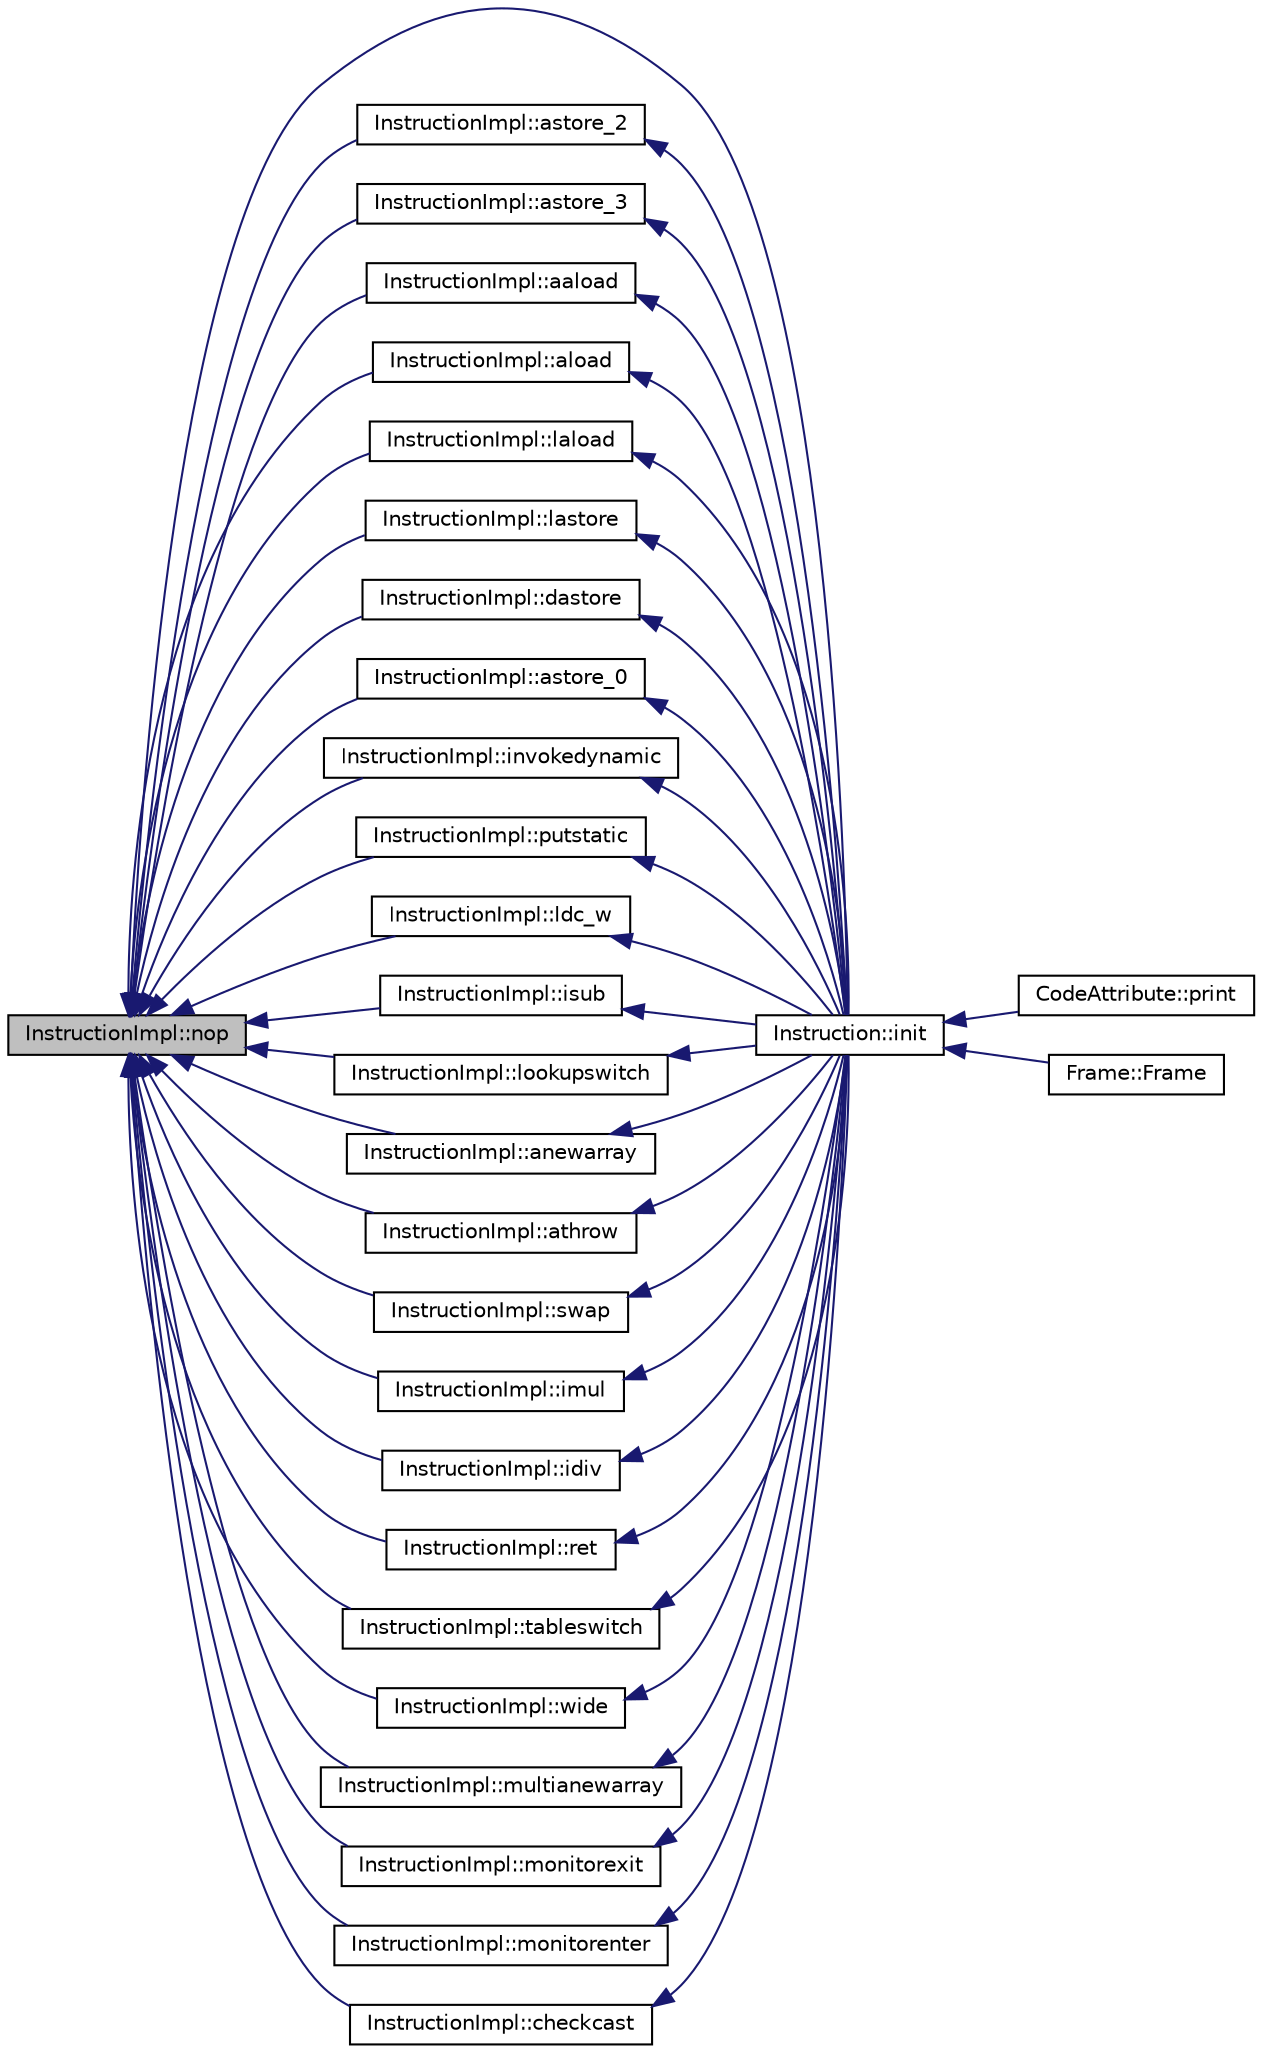 digraph "InstructionImpl::nop"
{
  edge [fontname="Helvetica",fontsize="10",labelfontname="Helvetica",labelfontsize="10"];
  node [fontname="Helvetica",fontsize="10",shape=record];
  rankdir="LR";
  Node1 [label="InstructionImpl::nop",height=0.2,width=0.4,color="black", fillcolor="grey75", style="filled", fontcolor="black"];
  Node1 -> Node2 [dir="back",color="midnightblue",fontsize="10",style="solid",fontname="Helvetica"];
  Node2 [label="Instruction::init",height=0.2,width=0.4,color="black", fillcolor="white", style="filled",URL="$class_instruction.html#a145a172552303c9cbd8a5856e31a701b"];
  Node2 -> Node3 [dir="back",color="midnightblue",fontsize="10",style="solid",fontname="Helvetica"];
  Node3 [label="CodeAttribute::print",height=0.2,width=0.4,color="black", fillcolor="white", style="filled",URL="$class_code_attribute.html#a380eb04a01b0a0db351cf74443067ba4"];
  Node2 -> Node4 [dir="back",color="midnightblue",fontsize="10",style="solid",fontname="Helvetica"];
  Node4 [label="Frame::Frame",height=0.2,width=0.4,color="black", fillcolor="white", style="filled",URL="$struct_frame.html#abe0b370087d05267cab997ecdc78c4bd"];
  Node1 -> Node5 [dir="back",color="midnightblue",fontsize="10",style="solid",fontname="Helvetica"];
  Node5 [label="InstructionImpl::astore_2",height=0.2,width=0.4,color="black", fillcolor="white", style="filled",URL="$class_instruction_impl.html#af75825b606faebaa31f5629712eabc8d"];
  Node5 -> Node2 [dir="back",color="midnightblue",fontsize="10",style="solid",fontname="Helvetica"];
  Node1 -> Node6 [dir="back",color="midnightblue",fontsize="10",style="solid",fontname="Helvetica"];
  Node6 [label="InstructionImpl::astore_3",height=0.2,width=0.4,color="black", fillcolor="white", style="filled",URL="$class_instruction_impl.html#ab479b5925d755dd943dd86d054070dff"];
  Node6 -> Node2 [dir="back",color="midnightblue",fontsize="10",style="solid",fontname="Helvetica"];
  Node1 -> Node7 [dir="back",color="midnightblue",fontsize="10",style="solid",fontname="Helvetica"];
  Node7 [label="InstructionImpl::aaload",height=0.2,width=0.4,color="black", fillcolor="white", style="filled",URL="$class_instruction_impl.html#a3f4845ec999e7748deb58df324a71deb"];
  Node7 -> Node2 [dir="back",color="midnightblue",fontsize="10",style="solid",fontname="Helvetica"];
  Node1 -> Node8 [dir="back",color="midnightblue",fontsize="10",style="solid",fontname="Helvetica"];
  Node8 [label="InstructionImpl::aload",height=0.2,width=0.4,color="black", fillcolor="white", style="filled",URL="$class_instruction_impl.html#acaf8450ee2d7ac32332ffc780d6d3fc2"];
  Node8 -> Node2 [dir="back",color="midnightblue",fontsize="10",style="solid",fontname="Helvetica"];
  Node1 -> Node9 [dir="back",color="midnightblue",fontsize="10",style="solid",fontname="Helvetica"];
  Node9 [label="InstructionImpl::laload",height=0.2,width=0.4,color="black", fillcolor="white", style="filled",URL="$class_instruction_impl.html#a72b5f96fcf66463bedb4a1ccc3e5cedc"];
  Node9 -> Node2 [dir="back",color="midnightblue",fontsize="10",style="solid",fontname="Helvetica"];
  Node1 -> Node10 [dir="back",color="midnightblue",fontsize="10",style="solid",fontname="Helvetica"];
  Node10 [label="InstructionImpl::lastore",height=0.2,width=0.4,color="black", fillcolor="white", style="filled",URL="$class_instruction_impl.html#af78e4272e64344af51789be0f091c9cf"];
  Node10 -> Node2 [dir="back",color="midnightblue",fontsize="10",style="solid",fontname="Helvetica"];
  Node1 -> Node11 [dir="back",color="midnightblue",fontsize="10",style="solid",fontname="Helvetica"];
  Node11 [label="InstructionImpl::dastore",height=0.2,width=0.4,color="black", fillcolor="white", style="filled",URL="$class_instruction_impl.html#a3130e310de81066da8f38f1b1ce1d278"];
  Node11 -> Node2 [dir="back",color="midnightblue",fontsize="10",style="solid",fontname="Helvetica"];
  Node1 -> Node12 [dir="back",color="midnightblue",fontsize="10",style="solid",fontname="Helvetica"];
  Node12 [label="InstructionImpl::astore_0",height=0.2,width=0.4,color="black", fillcolor="white", style="filled",URL="$class_instruction_impl.html#a446f32fef14275611f9f4257031a7dfa"];
  Node12 -> Node2 [dir="back",color="midnightblue",fontsize="10",style="solid",fontname="Helvetica"];
  Node1 -> Node13 [dir="back",color="midnightblue",fontsize="10",style="solid",fontname="Helvetica"];
  Node13 [label="InstructionImpl::invokedynamic",height=0.2,width=0.4,color="black", fillcolor="white", style="filled",URL="$class_instruction_impl.html#a5786d278260f247e66a26a1006944ed7"];
  Node13 -> Node2 [dir="back",color="midnightblue",fontsize="10",style="solid",fontname="Helvetica"];
  Node1 -> Node14 [dir="back",color="midnightblue",fontsize="10",style="solid",fontname="Helvetica"];
  Node14 [label="InstructionImpl::putstatic",height=0.2,width=0.4,color="black", fillcolor="white", style="filled",URL="$class_instruction_impl.html#a67fc568729a38dbd86f24667b928d440"];
  Node14 -> Node2 [dir="back",color="midnightblue",fontsize="10",style="solid",fontname="Helvetica"];
  Node1 -> Node15 [dir="back",color="midnightblue",fontsize="10",style="solid",fontname="Helvetica"];
  Node15 [label="InstructionImpl::ldc_w",height=0.2,width=0.4,color="black", fillcolor="white", style="filled",URL="$class_instruction_impl.html#aeece337499bb42defdd5e3406c6f7d91"];
  Node15 -> Node2 [dir="back",color="midnightblue",fontsize="10",style="solid",fontname="Helvetica"];
  Node1 -> Node16 [dir="back",color="midnightblue",fontsize="10",style="solid",fontname="Helvetica"];
  Node16 [label="InstructionImpl::isub",height=0.2,width=0.4,color="black", fillcolor="white", style="filled",URL="$class_instruction_impl.html#a7e982b0571c9757bf7d9d6ce0036255b"];
  Node16 -> Node2 [dir="back",color="midnightblue",fontsize="10",style="solid",fontname="Helvetica"];
  Node1 -> Node17 [dir="back",color="midnightblue",fontsize="10",style="solid",fontname="Helvetica"];
  Node17 [label="InstructionImpl::lookupswitch",height=0.2,width=0.4,color="black", fillcolor="white", style="filled",URL="$class_instruction_impl.html#aed343748fcb694a9d721ded471d8dc50"];
  Node17 -> Node2 [dir="back",color="midnightblue",fontsize="10",style="solid",fontname="Helvetica"];
  Node1 -> Node18 [dir="back",color="midnightblue",fontsize="10",style="solid",fontname="Helvetica"];
  Node18 [label="InstructionImpl::anewarray",height=0.2,width=0.4,color="black", fillcolor="white", style="filled",URL="$class_instruction_impl.html#a9f4ab8228c6227d41dbbac521bb79f1d"];
  Node18 -> Node2 [dir="back",color="midnightblue",fontsize="10",style="solid",fontname="Helvetica"];
  Node1 -> Node19 [dir="back",color="midnightblue",fontsize="10",style="solid",fontname="Helvetica"];
  Node19 [label="InstructionImpl::athrow",height=0.2,width=0.4,color="black", fillcolor="white", style="filled",URL="$class_instruction_impl.html#a6d930daf9428f86993e14d24c38623c6"];
  Node19 -> Node2 [dir="back",color="midnightblue",fontsize="10",style="solid",fontname="Helvetica"];
  Node1 -> Node20 [dir="back",color="midnightblue",fontsize="10",style="solid",fontname="Helvetica"];
  Node20 [label="InstructionImpl::swap",height=0.2,width=0.4,color="black", fillcolor="white", style="filled",URL="$class_instruction_impl.html#a5e85e5c1cd92df938c6ee69ffc64c492"];
  Node20 -> Node2 [dir="back",color="midnightblue",fontsize="10",style="solid",fontname="Helvetica"];
  Node1 -> Node21 [dir="back",color="midnightblue",fontsize="10",style="solid",fontname="Helvetica"];
  Node21 [label="InstructionImpl::imul",height=0.2,width=0.4,color="black", fillcolor="white", style="filled",URL="$class_instruction_impl.html#a5661df337c9b41a413088327685ee137"];
  Node21 -> Node2 [dir="back",color="midnightblue",fontsize="10",style="solid",fontname="Helvetica"];
  Node1 -> Node22 [dir="back",color="midnightblue",fontsize="10",style="solid",fontname="Helvetica"];
  Node22 [label="InstructionImpl::idiv",height=0.2,width=0.4,color="black", fillcolor="white", style="filled",URL="$class_instruction_impl.html#a044313001d0c8e26a5784c967a14e0fb"];
  Node22 -> Node2 [dir="back",color="midnightblue",fontsize="10",style="solid",fontname="Helvetica"];
  Node1 -> Node23 [dir="back",color="midnightblue",fontsize="10",style="solid",fontname="Helvetica"];
  Node23 [label="InstructionImpl::ret",height=0.2,width=0.4,color="black", fillcolor="white", style="filled",URL="$class_instruction_impl.html#a97558ae7b4229682d4b59e532ac43eff"];
  Node23 -> Node2 [dir="back",color="midnightblue",fontsize="10",style="solid",fontname="Helvetica"];
  Node1 -> Node24 [dir="back",color="midnightblue",fontsize="10",style="solid",fontname="Helvetica"];
  Node24 [label="InstructionImpl::tableswitch",height=0.2,width=0.4,color="black", fillcolor="white", style="filled",URL="$class_instruction_impl.html#aac6c771f95ef1ab1d02da1a18ad68b26"];
  Node24 -> Node2 [dir="back",color="midnightblue",fontsize="10",style="solid",fontname="Helvetica"];
  Node1 -> Node25 [dir="back",color="midnightblue",fontsize="10",style="solid",fontname="Helvetica"];
  Node25 [label="InstructionImpl::wide",height=0.2,width=0.4,color="black", fillcolor="white", style="filled",URL="$class_instruction_impl.html#af113b7ce37e5617c4f8a37fd63c2be7d"];
  Node25 -> Node2 [dir="back",color="midnightblue",fontsize="10",style="solid",fontname="Helvetica"];
  Node1 -> Node26 [dir="back",color="midnightblue",fontsize="10",style="solid",fontname="Helvetica"];
  Node26 [label="InstructionImpl::multianewarray",height=0.2,width=0.4,color="black", fillcolor="white", style="filled",URL="$class_instruction_impl.html#a411341be01a2f7c4a271ff5f91dc713d"];
  Node26 -> Node2 [dir="back",color="midnightblue",fontsize="10",style="solid",fontname="Helvetica"];
  Node1 -> Node27 [dir="back",color="midnightblue",fontsize="10",style="solid",fontname="Helvetica"];
  Node27 [label="InstructionImpl::monitorexit",height=0.2,width=0.4,color="black", fillcolor="white", style="filled",URL="$class_instruction_impl.html#a57ddfffe6adfd2c57fcea5d510554d57"];
  Node27 -> Node2 [dir="back",color="midnightblue",fontsize="10",style="solid",fontname="Helvetica"];
  Node1 -> Node28 [dir="back",color="midnightblue",fontsize="10",style="solid",fontname="Helvetica"];
  Node28 [label="InstructionImpl::monitorenter",height=0.2,width=0.4,color="black", fillcolor="white", style="filled",URL="$class_instruction_impl.html#ab71170e33262cb98957e70eb59d270c1"];
  Node28 -> Node2 [dir="back",color="midnightblue",fontsize="10",style="solid",fontname="Helvetica"];
  Node1 -> Node29 [dir="back",color="midnightblue",fontsize="10",style="solid",fontname="Helvetica"];
  Node29 [label="InstructionImpl::checkcast",height=0.2,width=0.4,color="black", fillcolor="white", style="filled",URL="$class_instruction_impl.html#a5139066782aa2227dc4c04876cdb14e2"];
  Node29 -> Node2 [dir="back",color="midnightblue",fontsize="10",style="solid",fontname="Helvetica"];
}
